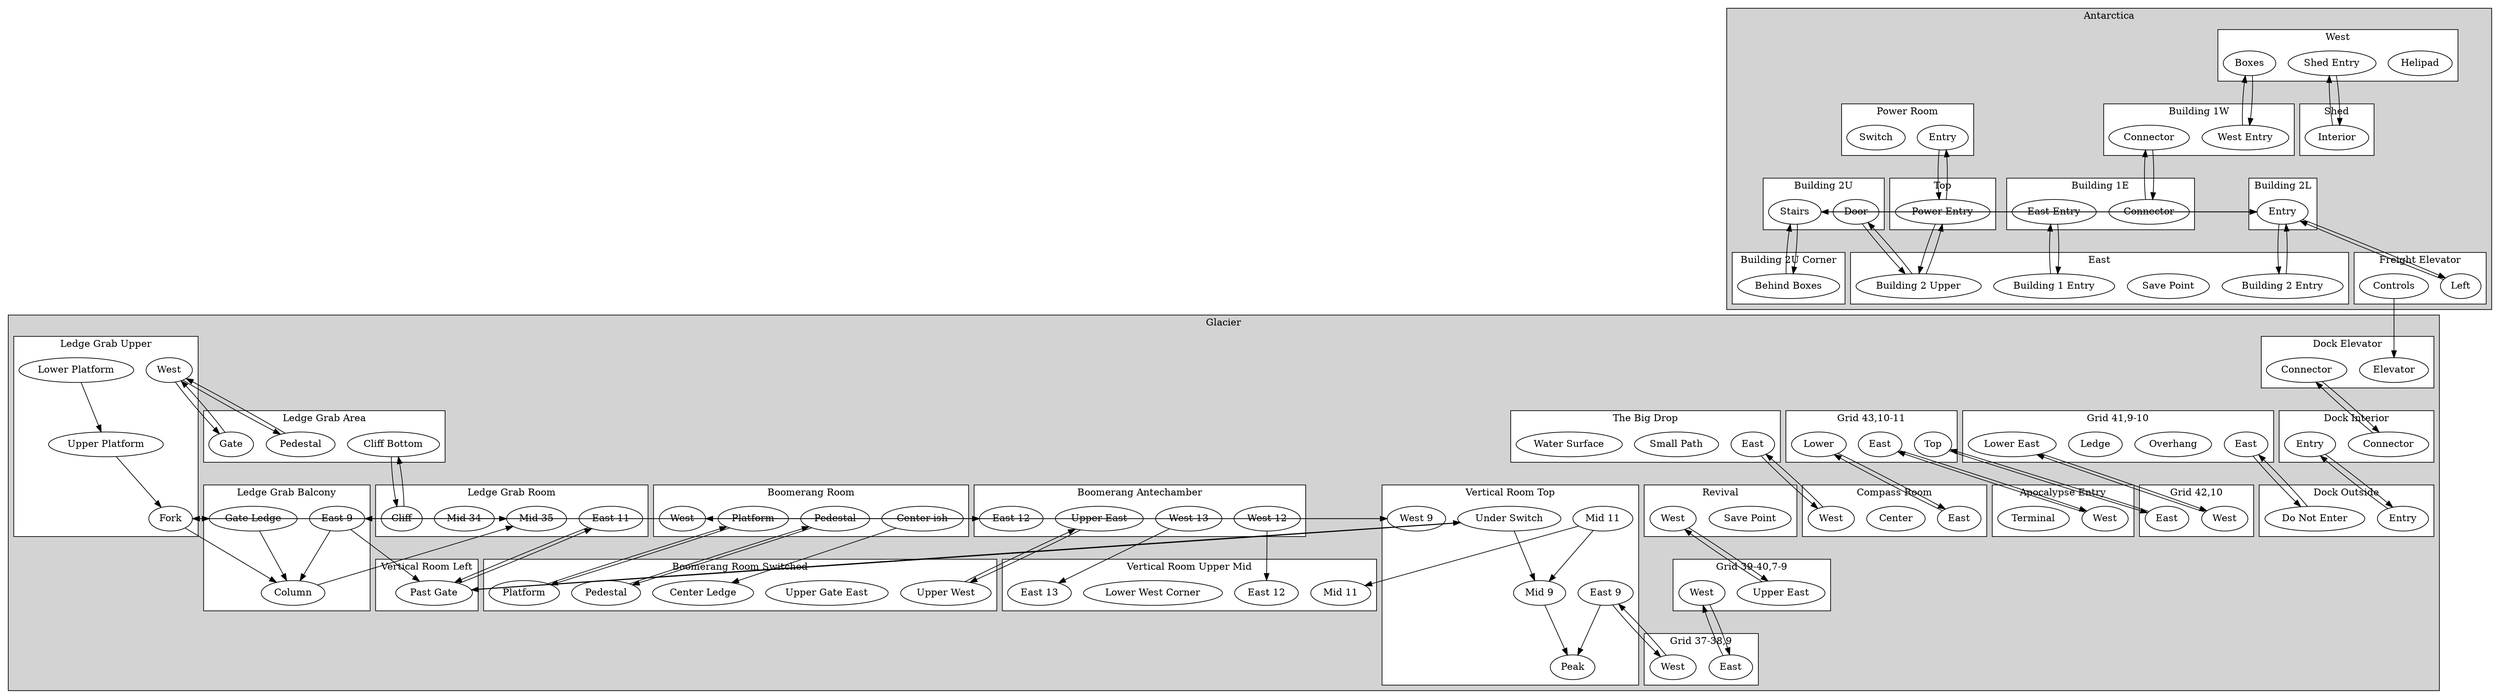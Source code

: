 digraph AxiomVerge2 {
    splines=line;
    ranksep=1.0;
    subgraph cluster_Antarctica {
        subgraph cluster_Antarctica__West {
            Antarctica__West__Helipad [label = "Helipad"];
            Antarctica__West__Shed_Entry [label = "Shed Entry"];
            Antarctica__West__Boxes [label = "Boxes"];
            label = "West";
            bgcolor = "white";
        }
        subgraph cluster_Antarctica__Shed {
            Antarctica__Shed__Interior [label = "Interior"];
            label = "Shed";
            bgcolor = "white";
        }
        subgraph cluster_Antarctica__Building_1W {
            Antarctica__Building_1W__West_Entry [label = "West Entry"];
            Antarctica__Building_1W__Connector [label = "Connector"];
            label = "Building 1W";
            bgcolor = "white";
        }
        subgraph cluster_Antarctica__Building_1E {
            Antarctica__Building_1E__Connector [label = "Connector"];
            Antarctica__Building_1E__East_Entry [label = "East Entry"];
            label = "Building 1E";
            bgcolor = "white";
        }
        subgraph cluster_Antarctica__East {
            Antarctica__East__Building_1_Entry [label = "Building 1 Entry"];
            Antarctica__East__Save_Point [label = "Save Point"];
            Antarctica__East__Building_2_Entry [label = "Building 2 Entry"];
            Antarctica__East__Building_2_Upper [label = "Building 2 Upper"];
            label = "East";
            bgcolor = "white";
        }
        subgraph cluster_Antarctica__Building_2L {
            Antarctica__Building_2L__Entry [label = "Entry"];
            label = "Building 2L";
            bgcolor = "white";
        }
        subgraph cluster_Antarctica__Building_2U {
            Antarctica__Building_2U__Stairs [label = "Stairs"];
            Antarctica__Building_2U__Door [label = "Door"];
            label = "Building 2U";
            bgcolor = "white";
        }
        subgraph cluster_Antarctica__Building_2U_Corner {
            Antarctica__Building_2U_Corner__Behind_Boxes [label = "Behind Boxes"];
            label = "Building 2U Corner";
            bgcolor = "white";
        }
        subgraph cluster_Antarctica__Top {
            Antarctica__Top__Power_Entry [label = "Power Entry"];
            label = "Top";
            bgcolor = "white";
        }
        subgraph cluster_Antarctica__Power_Room {
            Antarctica__Power_Room__Entry [label = "Entry"];
            Antarctica__Power_Room__Switch [label = "Switch"];
            label = "Power Room";
            bgcolor = "white";
        }
        subgraph cluster_Antarctica__Freight_Elevator {
            Antarctica__Freight_Elevator__Left [label = "Left"];
            Antarctica__Freight_Elevator__Controls [label = "Controls"];
            label = "Freight Elevator";
            bgcolor = "white";
        }
        label = "Antarctica";
        bgcolor = "lightgrey";
    }
    subgraph cluster_Glacier {
        subgraph cluster_Glacier__Dock_Elevator {
            Glacier__Dock_Elevator__Elevator [label = "Elevator"];
            Glacier__Dock_Elevator__Connector [label = "Connector"];
            label = "Dock Elevator";
            bgcolor = "white";
        }
        subgraph cluster_Glacier__Dock_Interior {
            Glacier__Dock_Interior__Connector [label = "Connector"];
            Glacier__Dock_Interior__Entry [label = "Entry"];
            label = "Dock Interior";
            bgcolor = "white";
        }
        subgraph cluster_Glacier__Dock_Outside {
            Glacier__Dock_Outside__Entry [label = "Entry"];
            Glacier__Dock_Outside__Do_Not_Enter [label = "Do Not Enter"];
            label = "Dock Outside";
            bgcolor = "white";
        }
        subgraph cluster_Glacier__Grid_41_9_10 {
            Glacier__Grid_41_9_10__East [label = "East"];
            Glacier__Grid_41_9_10__Overhang [label = "Overhang"];
            Glacier__Grid_41_9_10__Ledge [label = "Ledge"];
            Glacier__Grid_41_9_10__Lower_East [label = "Lower East"];
            label = "Grid 41,9-10";
            bgcolor = "white";
        }
        subgraph cluster_Glacier__Grid_42_10 {
            Glacier__Grid_42_10__West [label = "West"];
            Glacier__Grid_42_10__East [label = "East"];
            label = "Grid 42,10";
            bgcolor = "white";
        }
        subgraph cluster_Glacier__Grid_43_10_11 {
            Glacier__Grid_43_10_11__Top [label = "Top"];
            Glacier__Grid_43_10_11__East [label = "East"];
            Glacier__Grid_43_10_11__Lower [label = "Lower"];
            label = "Grid 43,10-11";
            bgcolor = "white";
        }
        subgraph cluster_Glacier__Compass_Room {
            Glacier__Compass_Room__East [label = "East"];
            Glacier__Compass_Room__Center [label = "Center"];
            Glacier__Compass_Room__West [label = "West"];
            label = "Compass Room";
            bgcolor = "white";
        }
        subgraph cluster_Glacier__The_Big_Drop {
            Glacier__The_Big_Drop__East [label = "East"];
            Glacier__The_Big_Drop__Small_Path [label = "Small Path"];
            Glacier__The_Big_Drop__Water_Surface [label = "Water Surface"];
            label = "The Big Drop";
            bgcolor = "white";
        }
        subgraph cluster_Glacier__Revival {
            Glacier__Revival__Save_Point [label = "Save Point"];
            Glacier__Revival__West [label = "West"];
            label = "Revival";
            bgcolor = "white";
        }
        subgraph cluster_Glacier__Grid_39_40_7_9 {
            Glacier__Grid_39_40_7_9__Upper_East [label = "Upper East"];
            Glacier__Grid_39_40_7_9__West [label = "West"];
            label = "Grid 39-40,7-9";
            bgcolor = "white";
        }
        subgraph cluster_Glacier__Grid_37_38_9 {
            Glacier__Grid_37_38_9__East [label = "East"];
            Glacier__Grid_37_38_9__West [label = "West"];
            label = "Grid 37-38,9";
            bgcolor = "white";
        }
        subgraph cluster_Glacier__Vertical_Room_Top {
            Glacier__Vertical_Room_Top__East_9 [label = "East 9"];
            Glacier__Vertical_Room_Top__West_9 [label = "West 9"];
            Glacier__Vertical_Room_Top__Mid_9 [label = "Mid 9"];
            Glacier__Vertical_Room_Top__Mid_11 [label = "Mid 11"];
            Glacier__Vertical_Room_Top__Under_Switch [label = "Under Switch"];
            Glacier__Vertical_Room_Top__Peak [label = "Peak"];
            label = "Vertical Room Top";
            bgcolor = "white";
        }
        subgraph cluster_Glacier__Vertical_Room_Upper_Mid {
            Glacier__Vertical_Room_Upper_Mid__Mid_11 [label = "Mid 11"];
            Glacier__Vertical_Room_Upper_Mid__East_12 [label = "East 12"];
            Glacier__Vertical_Room_Upper_Mid__Lower_West_Corner [label = "Lower West Corner"];
            Glacier__Vertical_Room_Upper_Mid__East_13 [label = "East 13"];
            label = "Vertical Room Upper Mid";
            bgcolor = "white";
        }
        subgraph cluster_Glacier__Vertical_Room_Left {
            Glacier__Vertical_Room_Left__Past_Gate [label = "Past Gate"];
            label = "Vertical Room Left";
            bgcolor = "white";
        }
        subgraph cluster_Glacier__Boomerang_Antechamber {
            Glacier__Boomerang_Antechamber__West_13 [label = "West 13"];
            Glacier__Boomerang_Antechamber__East_12 [label = "East 12"];
            Glacier__Boomerang_Antechamber__Upper_East [label = "Upper East"];
            Glacier__Boomerang_Antechamber__West_12 [label = "West 12"];
            label = "Boomerang Antechamber";
            bgcolor = "white";
        }
        subgraph cluster_Glacier__Boomerang_Room {
            Glacier__Boomerang_Room__West [label = "West"];
            Glacier__Boomerang_Room__Platform [label = "Platform"];
            Glacier__Boomerang_Room__Center_ish [label = "Center-ish"];
            Glacier__Boomerang_Room__Pedestal [label = "Pedestal"];
            label = "Boomerang Room";
            bgcolor = "white";
        }
        subgraph cluster_Glacier__Boomerang_Room_Switched {
            Glacier__Boomerang_Room_Switched__Pedestal [label = "Pedestal"];
            Glacier__Boomerang_Room_Switched__Upper_Gate_East [label = "Upper Gate East"];
            Glacier__Boomerang_Room_Switched__Center_Ledge [label = "Center Ledge"];
            Glacier__Boomerang_Room_Switched__Platform [label = "Platform"];
            Glacier__Boomerang_Room_Switched__Upper_West [label = "Upper West"];
            label = "Boomerang Room Switched";
            bgcolor = "white";
        }
        subgraph cluster_Glacier__Ledge_Grab_Balcony {
            Glacier__Ledge_Grab_Balcony__East_9 [label = "East 9"];
            Glacier__Ledge_Grab_Balcony__Column [label = "Column"];
            Glacier__Ledge_Grab_Balcony__Gate_Ledge [label = "Gate Ledge"];
            label = "Ledge Grab Balcony";
            bgcolor = "white";
        }
        subgraph cluster_Glacier__Ledge_Grab_Room {
            Glacier__Ledge_Grab_Room__East_11 [label = "East 11"];
            Glacier__Ledge_Grab_Room__Mid_35 [label = "Mid 35"];
            Glacier__Ledge_Grab_Room__Mid_34 [label = "Mid 34"];
            Glacier__Ledge_Grab_Room__Cliff [label = "Cliff"];
            label = "Ledge Grab Room";
            bgcolor = "white";
        }
        subgraph cluster_Glacier__Ledge_Grab_Area {
            Glacier__Ledge_Grab_Area__Cliff_Bottom [label = "Cliff Bottom"];
            Glacier__Ledge_Grab_Area__Pedestal [label = "Pedestal"];
            Glacier__Ledge_Grab_Area__Gate [label = "Gate"];
            label = "Ledge Grab Area";
            bgcolor = "white";
        }
        subgraph cluster_Glacier__Ledge_Grab_Upper {
            Glacier__Ledge_Grab_Upper__West [label = "West"];
            Glacier__Ledge_Grab_Upper__Lower_Platform [label = "Lower Platform"];
            Glacier__Ledge_Grab_Upper__Upper_Platform [label = "Upper Platform"];
            Glacier__Ledge_Grab_Upper__Fork [label = "Fork"];
            label = "Ledge Grab Upper";
            bgcolor = "white";
        }
        subgraph cluster_Glacier__Apocalypse_Entry {
            Glacier__Apocalypse_Entry__West [label = "West"];
            Glacier__Apocalypse_Entry__Terminal [label = "Terminal"];
            label = "Apocalypse Entry";
            bgcolor = "white";
        }
        label = "Glacier";
        bgcolor = "lightgrey";
    }
    Antarctica__West__Shed_Entry -> Antarctica__Shed__Interior;
    Antarctica__West__Boxes -> Antarctica__Building_1W__West_Entry;
    Antarctica__Shed__Interior -> Antarctica__West__Shed_Entry;
    Antarctica__Building_1W__West_Entry -> Antarctica__West__Boxes;
    Antarctica__Building_1W__Connector -> Antarctica__Building_1E__Connector;
    Antarctica__Building_1E__Connector -> Antarctica__Building_1W__Connector;
    Antarctica__Building_1E__East_Entry -> Antarctica__East__Building_1_Entry;
    Antarctica__East__Building_1_Entry -> Antarctica__Building_1E__East_Entry;
    Antarctica__East__Building_2_Entry -> Antarctica__Building_2L__Entry;
    Antarctica__East__Building_2_Upper -> Antarctica__Building_2U__Door;
    Antarctica__East__Building_2_Upper -> Antarctica__Top__Power_Entry;
    Antarctica__Building_2L__Entry -> Antarctica__East__Building_2_Entry;
    Antarctica__Building_2L__Entry -> Antarctica__Building_2U__Stairs;
    Antarctica__Building_2L__Entry -> Antarctica__Freight_Elevator__Left;
    Antarctica__Building_2U__Stairs -> Antarctica__Building_2U_Corner__Behind_Boxes;
    Antarctica__Building_2U__Stairs -> Antarctica__Building_2L__Entry;
    Antarctica__Building_2U__Door -> Antarctica__East__Building_2_Upper;
    Antarctica__Building_2U_Corner__Behind_Boxes -> Antarctica__Building_2U__Stairs;
    Antarctica__Top__Power_Entry -> Antarctica__Power_Room__Entry;
    Antarctica__Top__Power_Entry -> Antarctica__East__Building_2_Upper;
    Antarctica__Power_Room__Entry -> Antarctica__Top__Power_Entry;
    Antarctica__Freight_Elevator__Left -> Antarctica__Building_2L__Entry;
    Antarctica__Freight_Elevator__Controls -> Glacier__Dock_Elevator__Elevator;
    Glacier__Dock_Elevator__Connector -> Glacier__Dock_Interior__Connector;
    Glacier__Dock_Interior__Connector -> Glacier__Dock_Elevator__Connector;
    Glacier__Dock_Interior__Entry -> Glacier__Dock_Outside__Entry;
    Glacier__Dock_Outside__Entry -> Glacier__Dock_Interior__Entry;
    Glacier__Dock_Outside__Do_Not_Enter -> Glacier__Grid_41_9_10__East;
    Glacier__Grid_41_9_10__East -> Glacier__Dock_Outside__Do_Not_Enter;
    Glacier__Grid_41_9_10__Lower_East -> Glacier__Grid_42_10__West;
    Glacier__Grid_42_10__West -> Glacier__Grid_41_9_10__Lower_East;
    Glacier__Grid_42_10__East -> Glacier__Grid_43_10_11__Top;
    Glacier__Grid_43_10_11__Top -> Glacier__Grid_42_10__East;
    Glacier__Grid_43_10_11__East -> Glacier__Apocalypse_Entry__West;
    Glacier__Grid_43_10_11__Lower -> Glacier__Compass_Room__East;
    Glacier__Compass_Room__East -> Glacier__Grid_43_10_11__Lower;
    Glacier__Compass_Room__West -> Glacier__The_Big_Drop__East;
    Glacier__The_Big_Drop__East -> Glacier__Compass_Room__West;
    Glacier__Revival__West -> Glacier__Grid_39_40_7_9__Upper_East;
    Glacier__Grid_39_40_7_9__Upper_East -> Glacier__Revival__West;
    Glacier__Grid_39_40_7_9__West -> Glacier__Grid_37_38_9__East;
    Glacier__Grid_37_38_9__East -> Glacier__Grid_39_40_7_9__West;
    Glacier__Grid_37_38_9__West -> Glacier__Vertical_Room_Top__East_9;
    Glacier__Vertical_Room_Top__East_9 -> Glacier__Grid_37_38_9__West;
    Glacier__Vertical_Room_Top__East_9 -> Glacier__Vertical_Room_Top__Peak;
    Glacier__Vertical_Room_Top__West_9 -> Glacier__Ledge_Grab_Balcony__East_9;
    Glacier__Vertical_Room_Top__Mid_9 -> Glacier__Vertical_Room_Top__Peak;
    Glacier__Vertical_Room_Top__Mid_11 -> Glacier__Vertical_Room_Top__Mid_9;
    Glacier__Vertical_Room_Top__Mid_11 -> Glacier__Vertical_Room_Upper_Mid__Mid_11;
    Glacier__Vertical_Room_Top__Under_Switch -> Glacier__Vertical_Room_Top__Mid_9;
    Glacier__Vertical_Room_Top__Under_Switch -> Glacier__Vertical_Room_Left__Past_Gate;
    Glacier__Vertical_Room_Left__Past_Gate -> Glacier__Vertical_Room_Top__Under_Switch;
    Glacier__Vertical_Room_Left__Past_Gate -> Glacier__Ledge_Grab_Room__East_11;
    Glacier__Boomerang_Antechamber__West_13 -> Glacier__Vertical_Room_Upper_Mid__East_13;
    Glacier__Boomerang_Antechamber__East_12 -> Glacier__Boomerang_Room__West;
    Glacier__Boomerang_Antechamber__Upper_East -> Glacier__Boomerang_Room_Switched__Upper_West;
    Glacier__Boomerang_Antechamber__West_12 -> Glacier__Vertical_Room_Upper_Mid__East_12;
    Glacier__Boomerang_Room__West -> Glacier__Boomerang_Antechamber__East_12;
    Glacier__Boomerang_Room__Platform -> Glacier__Boomerang_Room_Switched__Platform;
    Glacier__Boomerang_Room__Center_ish -> Glacier__Boomerang_Room_Switched__Center_Ledge;
    Glacier__Boomerang_Room__Pedestal -> Glacier__Boomerang_Room_Switched__Pedestal;
    Glacier__Boomerang_Room_Switched__Pedestal -> Glacier__Boomerang_Room__Pedestal;
    Glacier__Boomerang_Room_Switched__Platform -> Glacier__Boomerang_Room__Platform;
    Glacier__Boomerang_Room_Switched__Upper_West -> Glacier__Boomerang_Antechamber__Upper_East;
    Glacier__Ledge_Grab_Balcony__East_9 -> Glacier__Vertical_Room_Top__West_9;
    Glacier__Ledge_Grab_Balcony__East_9 -> Glacier__Ledge_Grab_Balcony__Column;
    Glacier__Ledge_Grab_Balcony__East_9 -> Glacier__Vertical_Room_Left__Past_Gate;
    Glacier__Ledge_Grab_Balcony__Column -> Glacier__Ledge_Grab_Room__Mid_35;
    Glacier__Ledge_Grab_Balcony__Gate_Ledge -> Glacier__Ledge_Grab_Balcony__Column;
    Glacier__Ledge_Grab_Room__East_11 -> Glacier__Vertical_Room_Left__Past_Gate;
    Glacier__Ledge_Grab_Room__Mid_35 -> Glacier__Ledge_Grab_Upper__Fork;
    Glacier__Ledge_Grab_Room__Cliff -> Glacier__Ledge_Grab_Area__Cliff_Bottom;
    Glacier__Ledge_Grab_Area__Cliff_Bottom -> Glacier__Ledge_Grab_Room__Cliff;
    Glacier__Ledge_Grab_Area__Pedestal -> Glacier__Ledge_Grab_Upper__West;
    Glacier__Ledge_Grab_Area__Gate -> Glacier__Ledge_Grab_Upper__West;
    Glacier__Ledge_Grab_Upper__West -> Glacier__Ledge_Grab_Area__Gate;
    Glacier__Ledge_Grab_Upper__West -> Glacier__Ledge_Grab_Area__Pedestal;
    Glacier__Ledge_Grab_Upper__Lower_Platform -> Glacier__Ledge_Grab_Upper__Upper_Platform;
    Glacier__Ledge_Grab_Upper__Upper_Platform -> Glacier__Ledge_Grab_Upper__Fork;
    Glacier__Ledge_Grab_Upper__Fork -> Glacier__Ledge_Grab_Balcony__Column;
    Glacier__Ledge_Grab_Upper__Fork -> Glacier__Ledge_Grab_Balcony__Gate_Ledge;
    Glacier__Ledge_Grab_Upper__Fork -> Glacier__Ledge_Grab_Room__Mid_35;
    Glacier__Apocalypse_Entry__West -> Glacier__Grid_43_10_11__East;
}